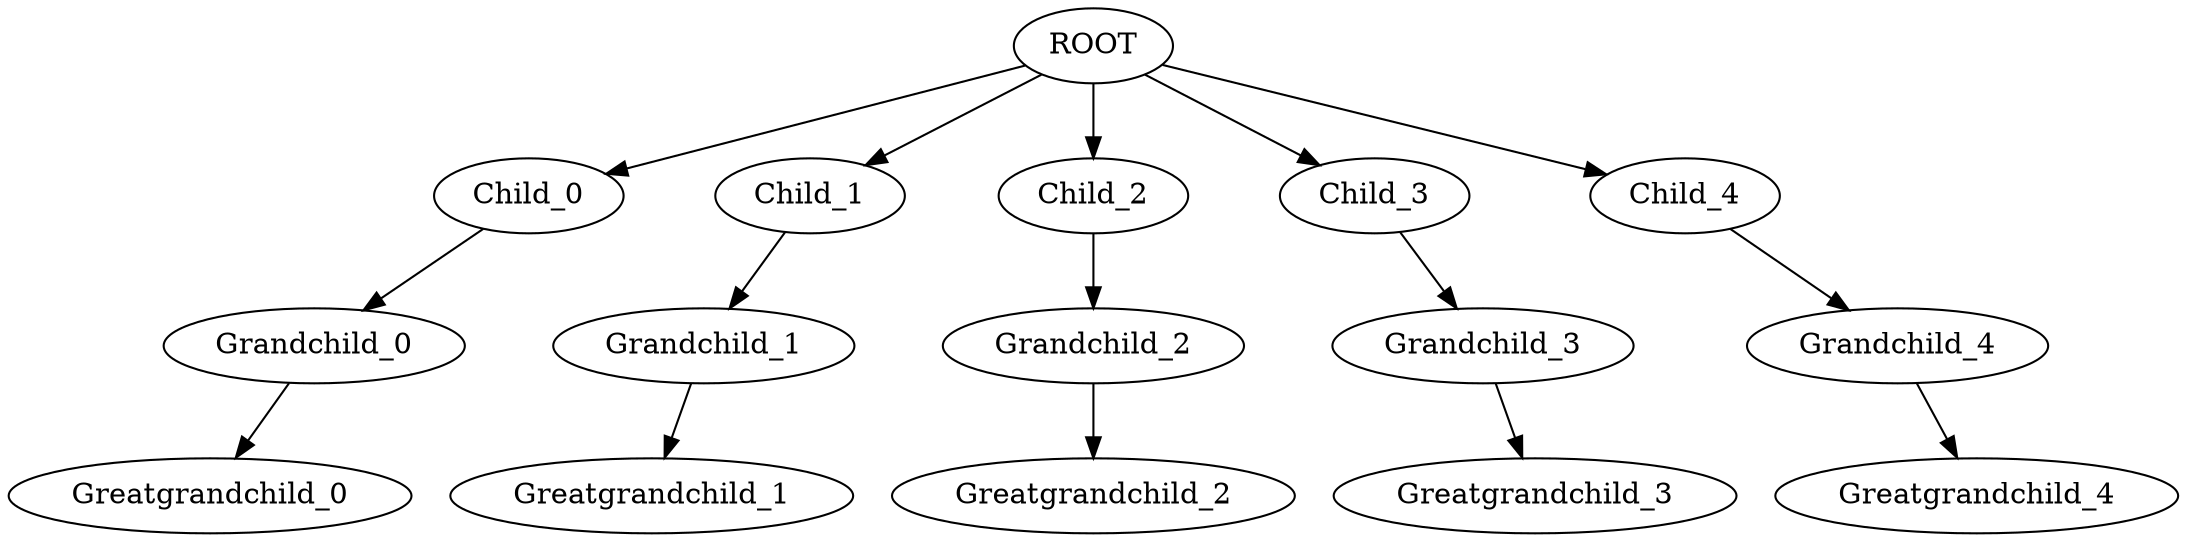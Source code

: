 strict digraph  {
	ROOT -> Child_0;
	ROOT -> Child_1;
	ROOT -> Child_2;
	ROOT -> Child_3;
	ROOT -> Child_4;
	Child_0 -> Grandchild_0;
	Grandchild_0 -> Greatgrandchild_0;
	Child_1 -> Grandchild_1;
	Grandchild_1 -> Greatgrandchild_1;
	Child_2 -> Grandchild_2;
	Grandchild_2 -> Greatgrandchild_2;
	Child_3 -> Grandchild_3;
	Grandchild_3 -> Greatgrandchild_3;
	Child_4 -> Grandchild_4;
	Grandchild_4 -> Greatgrandchild_4;
}
